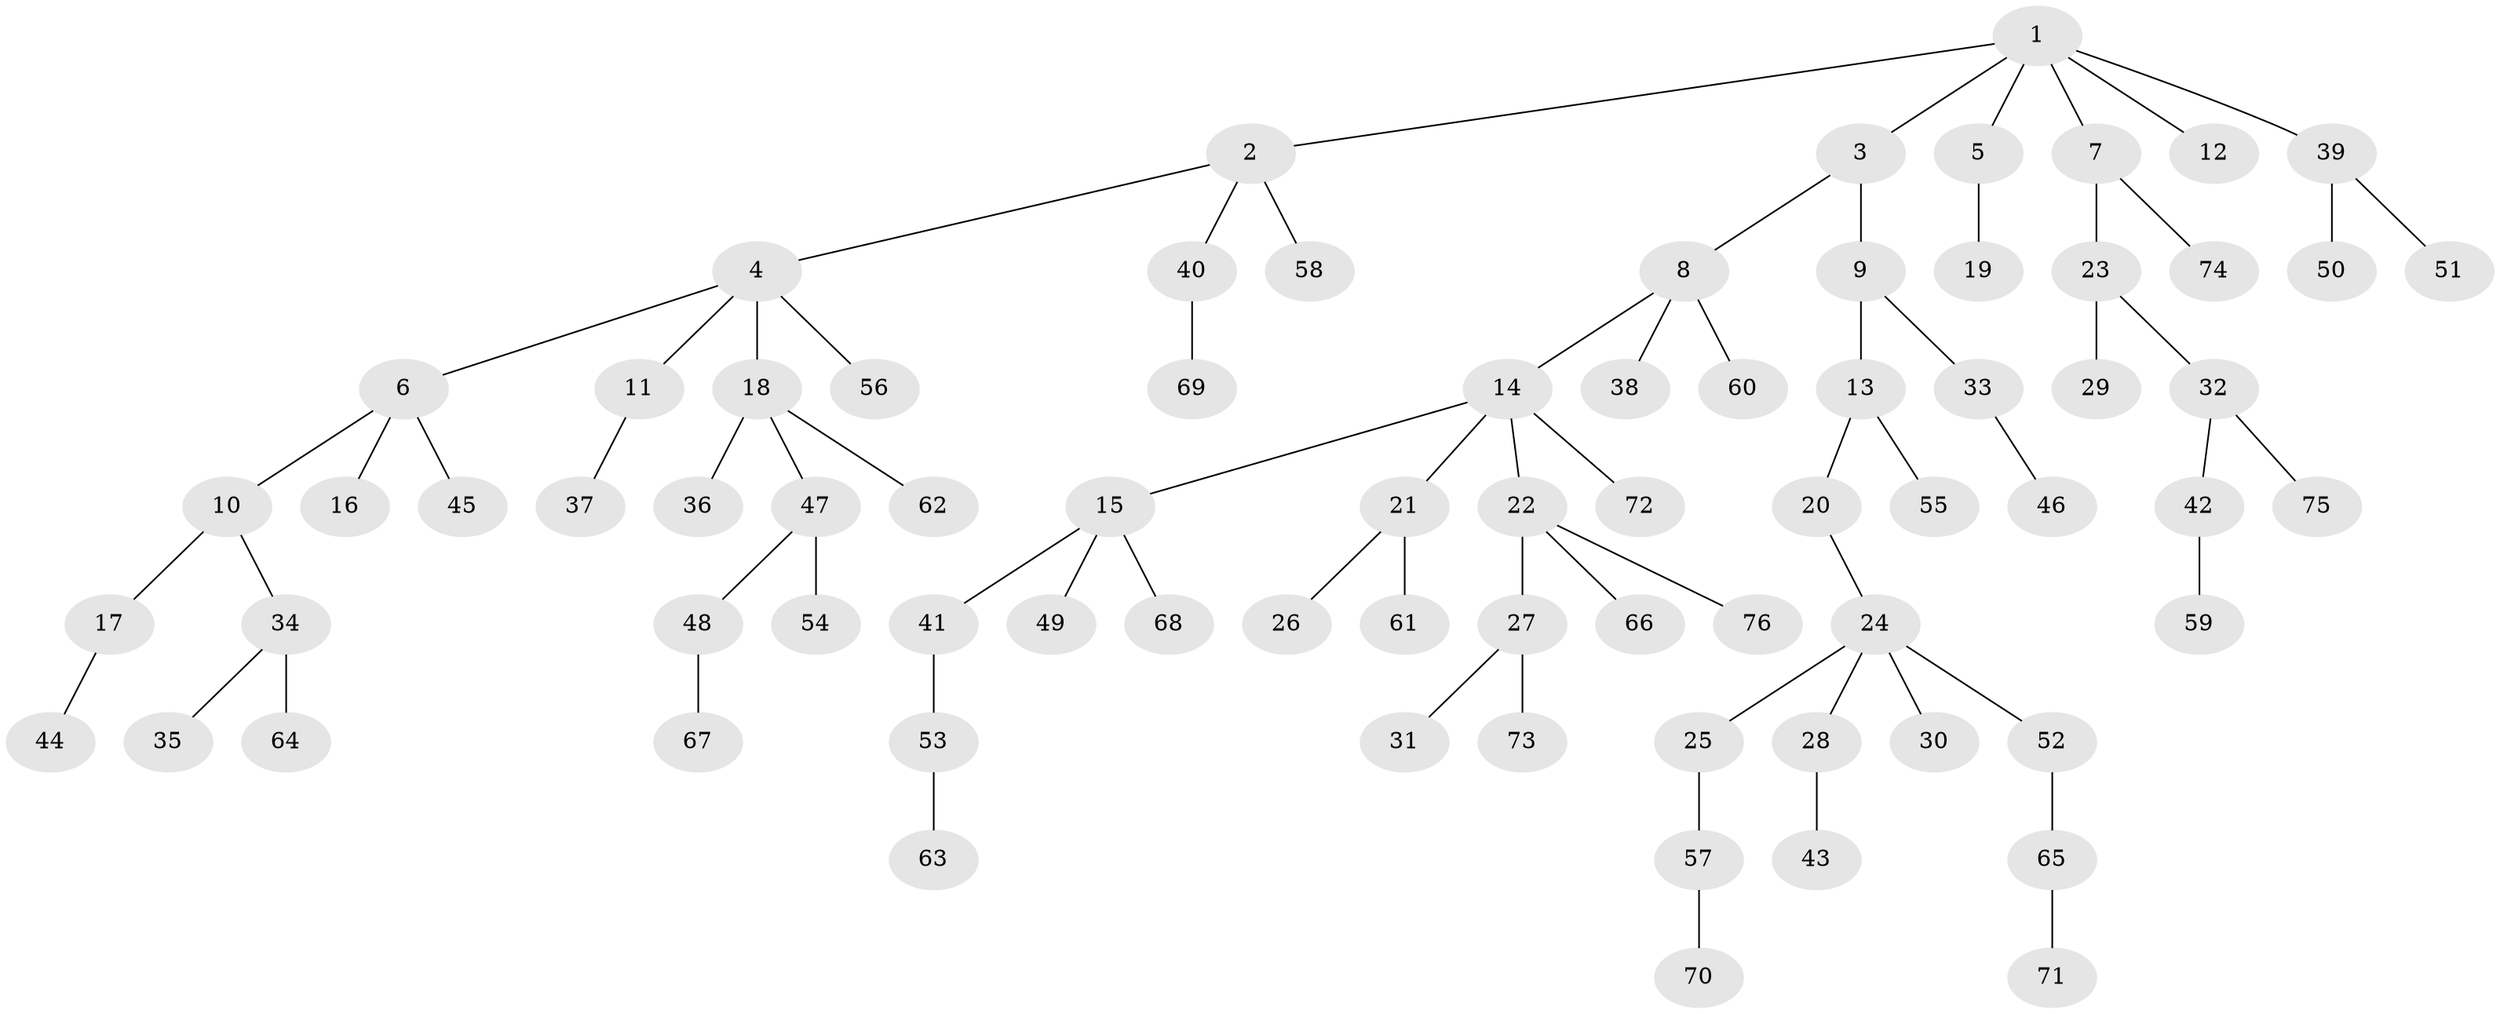 // original degree distribution, {6: 0.03968253968253968, 5: 0.03968253968253968, 4: 0.06349206349206349, 3: 0.1111111111111111, 2: 0.21428571428571427, 1: 0.5317460317460317}
// Generated by graph-tools (version 1.1) at 2025/51/03/04/25 22:51:30]
// undirected, 76 vertices, 75 edges
graph export_dot {
  node [color=gray90,style=filled];
  1;
  2;
  3;
  4;
  5;
  6;
  7;
  8;
  9;
  10;
  11;
  12;
  13;
  14;
  15;
  16;
  17;
  18;
  19;
  20;
  21;
  22;
  23;
  24;
  25;
  26;
  27;
  28;
  29;
  30;
  31;
  32;
  33;
  34;
  35;
  36;
  37;
  38;
  39;
  40;
  41;
  42;
  43;
  44;
  45;
  46;
  47;
  48;
  49;
  50;
  51;
  52;
  53;
  54;
  55;
  56;
  57;
  58;
  59;
  60;
  61;
  62;
  63;
  64;
  65;
  66;
  67;
  68;
  69;
  70;
  71;
  72;
  73;
  74;
  75;
  76;
  1 -- 2 [weight=1.0];
  1 -- 3 [weight=1.0];
  1 -- 5 [weight=1.0];
  1 -- 7 [weight=1.0];
  1 -- 12 [weight=1.0];
  1 -- 39 [weight=1.0];
  2 -- 4 [weight=1.0];
  2 -- 40 [weight=1.0];
  2 -- 58 [weight=1.0];
  3 -- 8 [weight=1.0];
  3 -- 9 [weight=1.0];
  4 -- 6 [weight=1.0];
  4 -- 11 [weight=1.0];
  4 -- 18 [weight=1.0];
  4 -- 56 [weight=1.0];
  5 -- 19 [weight=1.0];
  6 -- 10 [weight=1.0];
  6 -- 16 [weight=1.0];
  6 -- 45 [weight=1.0];
  7 -- 23 [weight=1.0];
  7 -- 74 [weight=1.0];
  8 -- 14 [weight=1.0];
  8 -- 38 [weight=1.0];
  8 -- 60 [weight=1.0];
  9 -- 13 [weight=1.0];
  9 -- 33 [weight=1.0];
  10 -- 17 [weight=1.0];
  10 -- 34 [weight=1.0];
  11 -- 37 [weight=1.0];
  13 -- 20 [weight=1.0];
  13 -- 55 [weight=1.0];
  14 -- 15 [weight=1.0];
  14 -- 21 [weight=1.0];
  14 -- 22 [weight=1.0];
  14 -- 72 [weight=1.0];
  15 -- 41 [weight=1.0];
  15 -- 49 [weight=1.0];
  15 -- 68 [weight=1.0];
  17 -- 44 [weight=1.0];
  18 -- 36 [weight=1.0];
  18 -- 47 [weight=1.0];
  18 -- 62 [weight=1.0];
  20 -- 24 [weight=1.0];
  21 -- 26 [weight=1.0];
  21 -- 61 [weight=1.0];
  22 -- 27 [weight=1.0];
  22 -- 66 [weight=1.0];
  22 -- 76 [weight=1.0];
  23 -- 29 [weight=1.0];
  23 -- 32 [weight=1.0];
  24 -- 25 [weight=1.0];
  24 -- 28 [weight=1.0];
  24 -- 30 [weight=1.0];
  24 -- 52 [weight=1.0];
  25 -- 57 [weight=1.0];
  27 -- 31 [weight=1.0];
  27 -- 73 [weight=1.0];
  28 -- 43 [weight=2.0];
  32 -- 42 [weight=1.0];
  32 -- 75 [weight=1.0];
  33 -- 46 [weight=1.0];
  34 -- 35 [weight=1.0];
  34 -- 64 [weight=3.0];
  39 -- 50 [weight=1.0];
  39 -- 51 [weight=1.0];
  40 -- 69 [weight=1.0];
  41 -- 53 [weight=1.0];
  42 -- 59 [weight=1.0];
  47 -- 48 [weight=1.0];
  47 -- 54 [weight=1.0];
  48 -- 67 [weight=1.0];
  52 -- 65 [weight=1.0];
  53 -- 63 [weight=1.0];
  57 -- 70 [weight=1.0];
  65 -- 71 [weight=1.0];
}
